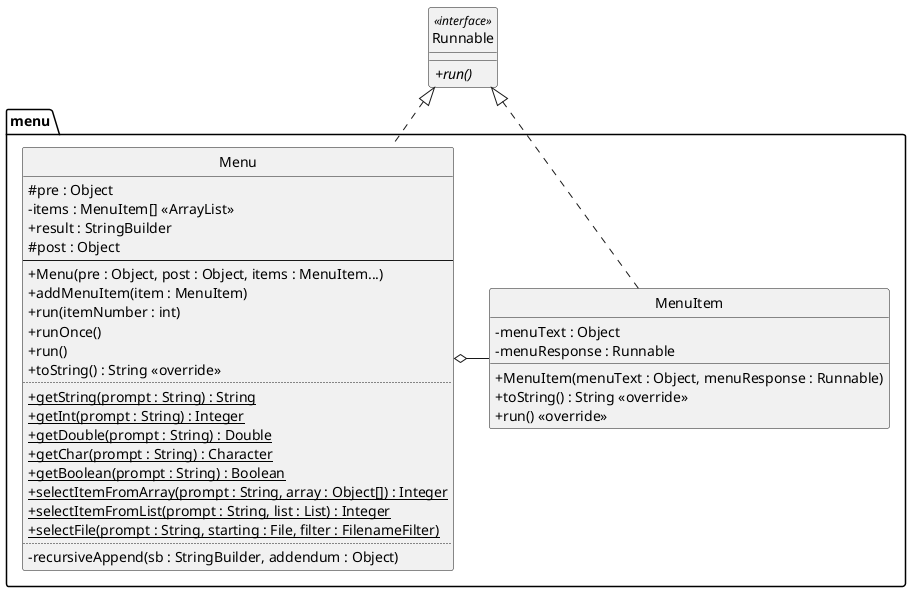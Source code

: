 @startuml
skinparam classAttributeIconSize 0
hide circle

class Runnable <<interface>> {
  +{abstract} run()
}

package menu {
class MenuItem {
  - menuText : Object
  - menuResponse : Runnable
  + MenuItem(menuText : Object, menuResponse : Runnable)
  + toString() : String <<override>>
  +run() <<override>>
}
class Menu {
  # pre : Object
  - items : MenuItem[] <<ArrayList>>
  + result : StringBuilder
  # post : Object
--
  + Menu(pre : Object, post : Object, items : MenuItem...)
  + addMenuItem(item : MenuItem)
  + run(itemNumber : int)
  + runOnce()
  + run()
  + toString() : String <<override>>
..
  + {static} getString(prompt : String) : String
  + {static} getInt(prompt : String) : Integer
  + {static} getDouble(prompt : String) : Double
  + {static} getChar(prompt : String) : Character
  + {static} getBoolean(prompt : String) : Boolean
  + {static} selectItemFromArray(prompt : String, array : Object[]) : Integer
  + {static} selectItemFromList(prompt : String, list : List) : Integer
  + {static} selectFile(prompt : String, starting : File, filter : FilenameFilter)
..
  - recursiveAppend(sb : StringBuilder, addendum : Object)
}
}

Runnable <|.. MenuItem
Runnable <|.. Menu
Menu o- MenuItem
@enduml
